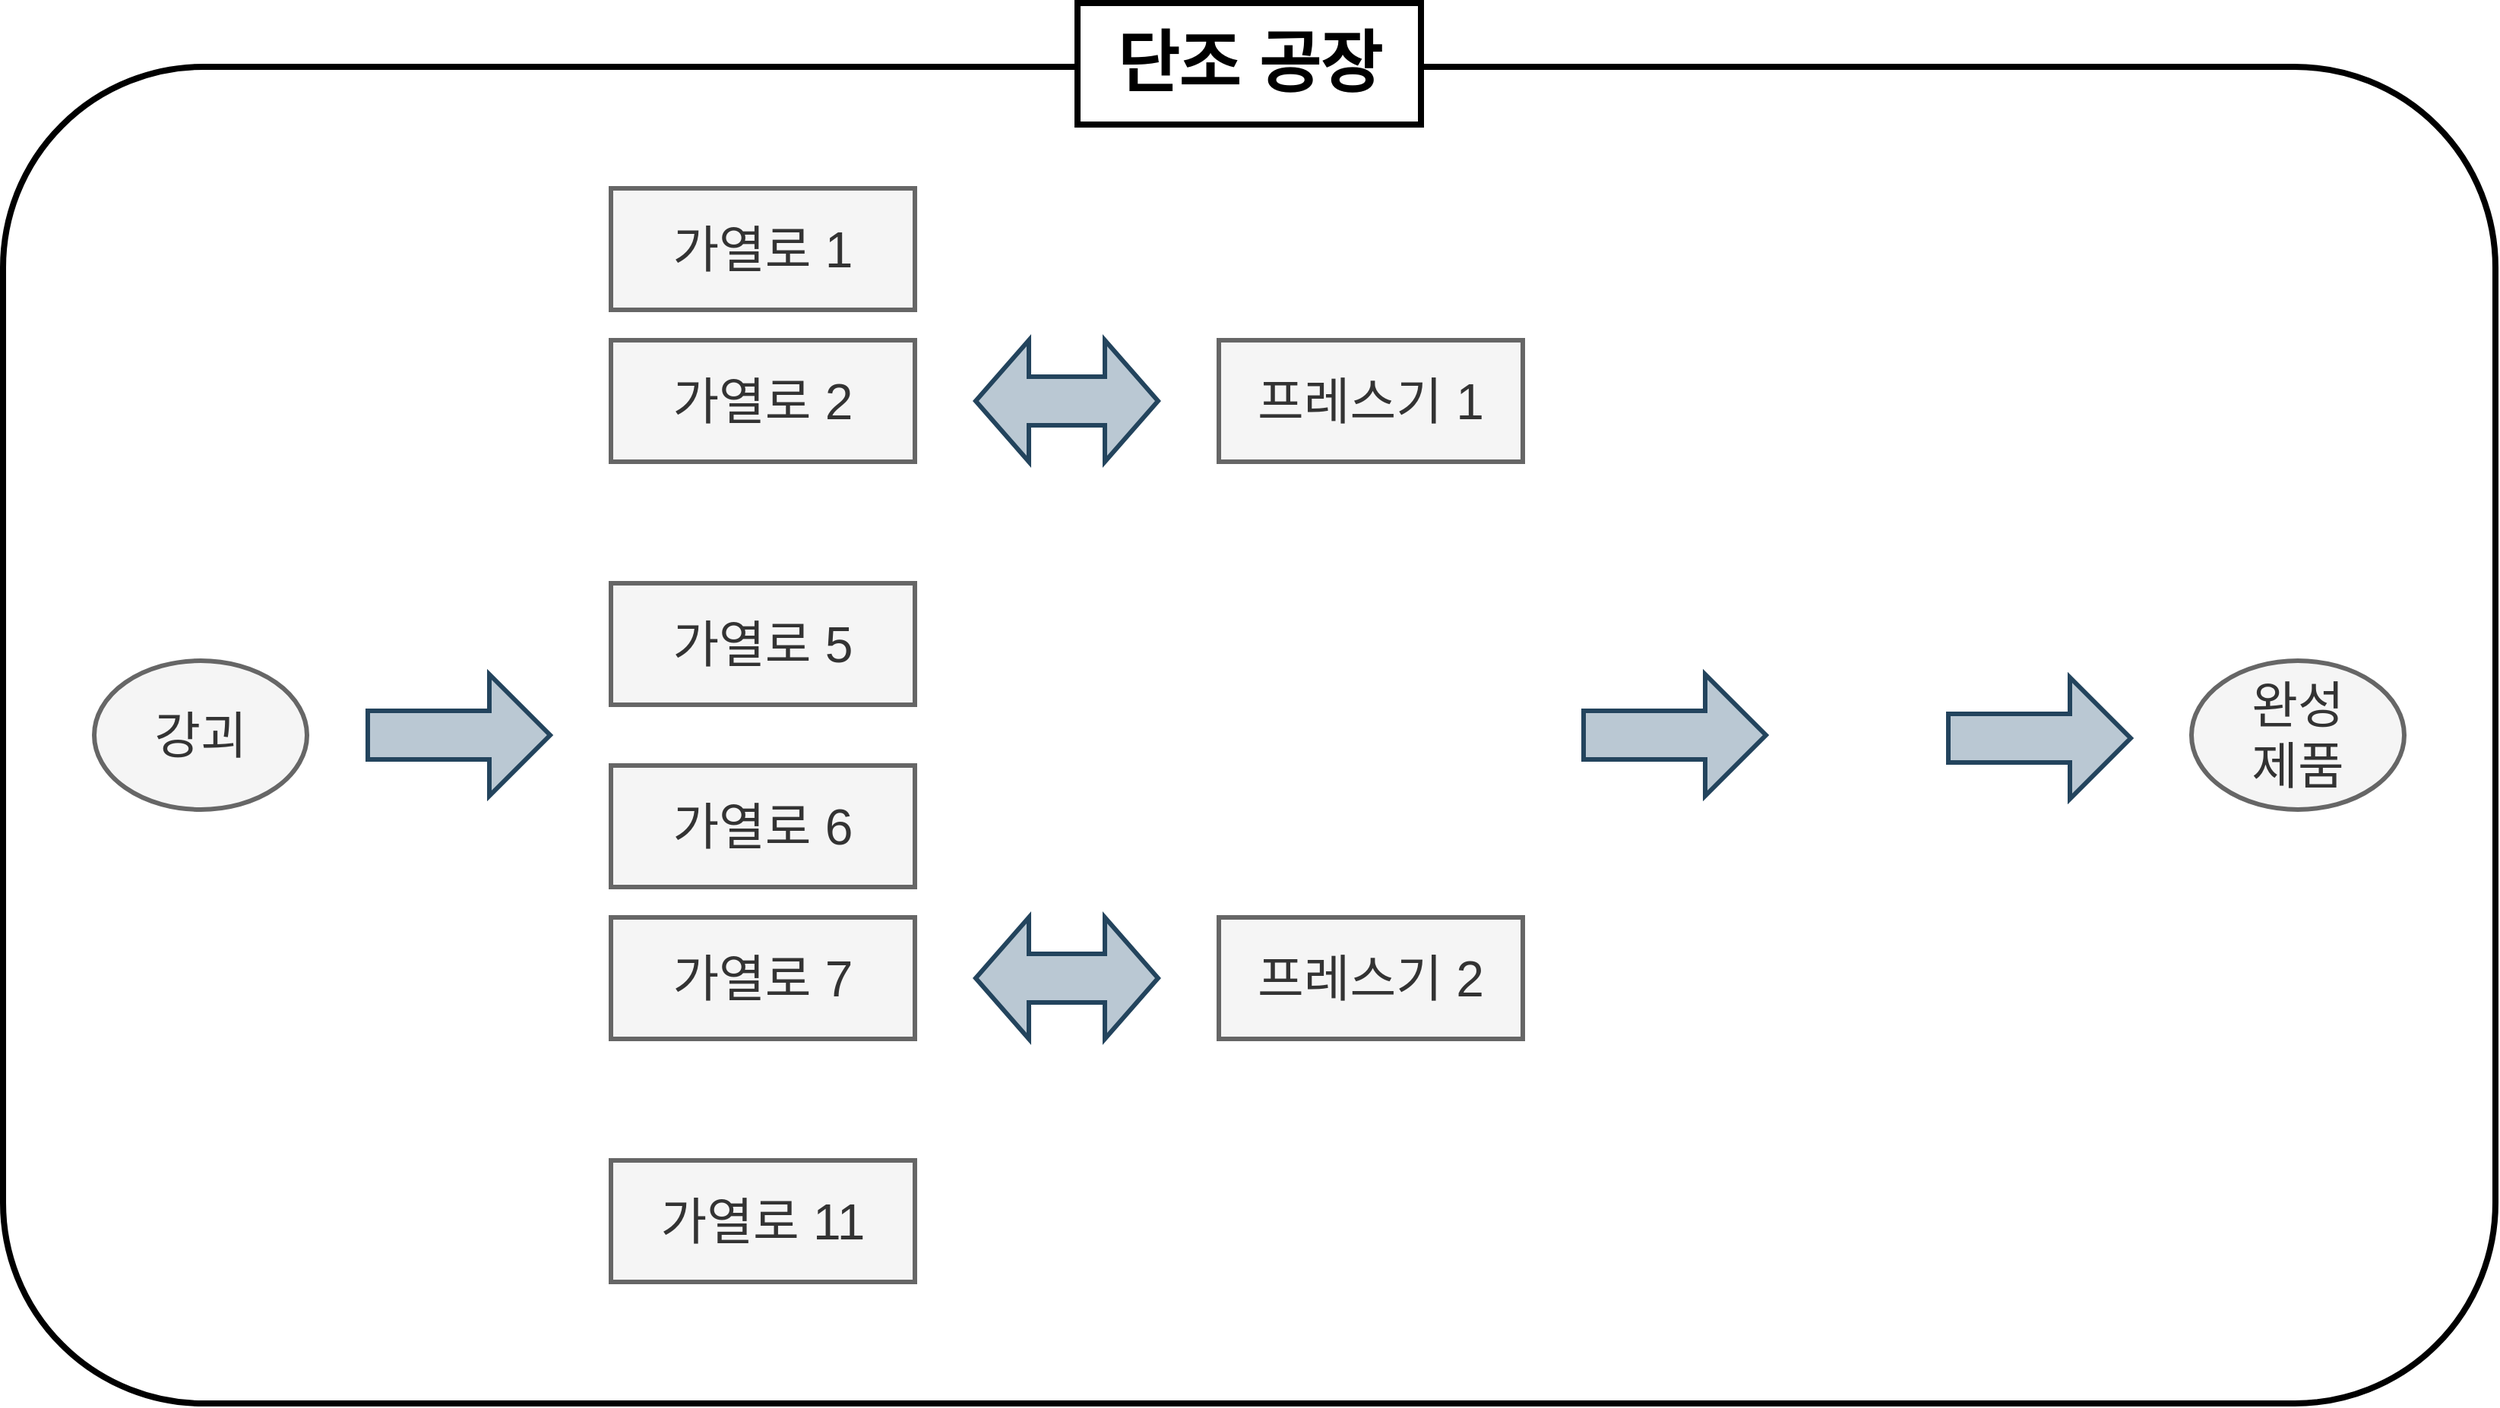 <mxfile version="15.5.0" type="github">
  <diagram id="IgQk5zFN0d73Wt5vbOF0" name="Page-1">
    <mxGraphModel dx="3108" dy="1511" grid="1" gridSize="10" guides="1" tooltips="1" connect="1" arrows="1" fold="1" page="1" pageScale="1" pageWidth="827" pageHeight="1169" math="0" shadow="0">
      <root>
        <mxCell id="0" />
        <mxCell id="1" parent="0" />
        <mxCell id="zL9s2MAgw91FGzoXhTXC-10" value="" style="rounded=1;whiteSpace=wrap;html=1;fontSize=44;strokeWidth=4;fillColor=none;" vertex="1" parent="1">
          <mxGeometry x="-360" y="82" width="1640" height="880" as="geometry" />
        </mxCell>
        <mxCell id="q2XyKqmEsxMkfOhUg6Uy-18" value="" style="group" parent="1" vertex="1" connectable="0">
          <mxGeometry x="40" y="542" width="600" height="340" as="geometry" />
        </mxCell>
        <mxCell id="q2XyKqmEsxMkfOhUg6Uy-19" value="가열로 6" style="rounded=0;whiteSpace=wrap;html=1;fontSize=33;fillColor=#f5f5f5;strokeColor=#666666;fontColor=#333333;strokeWidth=3;" parent="q2XyKqmEsxMkfOhUg6Uy-18" vertex="1">
          <mxGeometry width="200" height="80" as="geometry" />
        </mxCell>
        <mxCell id="q2XyKqmEsxMkfOhUg6Uy-20" value="가열로 7" style="rounded=0;whiteSpace=wrap;html=1;fontSize=33;fillColor=#f5f5f5;strokeColor=#666666;fontColor=#333333;strokeWidth=3;" parent="q2XyKqmEsxMkfOhUg6Uy-18" vertex="1">
          <mxGeometry y="100" width="200" height="80" as="geometry" />
        </mxCell>
        <mxCell id="q2XyKqmEsxMkfOhUg6Uy-21" value="가열로 11" style="rounded=0;whiteSpace=wrap;html=1;fontSize=33;fillColor=#f5f5f5;strokeColor=#666666;fontColor=#333333;strokeWidth=3;" parent="q2XyKqmEsxMkfOhUg6Uy-18" vertex="1">
          <mxGeometry y="260" width="200" height="80" as="geometry" />
        </mxCell>
        <mxCell id="q2XyKqmEsxMkfOhUg6Uy-22" value="프레스기 2" style="rounded=0;whiteSpace=wrap;html=1;fontSize=33;fillColor=#f5f5f5;strokeColor=#666666;fontColor=#333333;strokeWidth=3;" parent="q2XyKqmEsxMkfOhUg6Uy-18" vertex="1">
          <mxGeometry x="400" y="100" width="200" height="80" as="geometry" />
        </mxCell>
        <mxCell id="q2XyKqmEsxMkfOhUg6Uy-23" value="" style="shape=image;html=1;verticalAlign=top;verticalLabelPosition=bottom;labelBackgroundColor=#ffffff;imageAspect=0;aspect=fixed;image=https://cdn2.iconfinder.com/data/icons/font-awesome/1792/ellipsis-v-128.png;fontSize=22;" parent="q2XyKqmEsxMkfOhUg6Uy-18" vertex="1">
          <mxGeometry x="80" y="200" width="40" height="40" as="geometry" />
        </mxCell>
        <mxCell id="q2XyKqmEsxMkfOhUg6Uy-24" value="" style="html=1;shadow=0;dashed=0;align=center;verticalAlign=middle;shape=mxgraph.arrows2.twoWayArrow;dy=0.6;dx=35;fontSize=22;fillColor=#bac8d3;strokeColor=#23445d;strokeWidth=3;" parent="q2XyKqmEsxMkfOhUg6Uy-18" vertex="1">
          <mxGeometry x="240" y="100" width="120" height="80" as="geometry" />
        </mxCell>
        <mxCell id="zL9s2MAgw91FGzoXhTXC-1" value="" style="html=1;shadow=0;dashed=0;align=center;verticalAlign=middle;shape=mxgraph.arrows2.arrow;dy=0.6;dx=40;notch=0;rounded=0;fontSize=22;strokeWidth=3;fillColor=#bac8d3;strokeColor=#23445d;" vertex="1" parent="1">
          <mxGeometry x="680" y="482" width="120" height="80" as="geometry" />
        </mxCell>
        <mxCell id="zL9s2MAgw91FGzoXhTXC-4" value="완성&lt;br style=&quot;font-size: 33px;&quot;&gt;제품" style="ellipse;whiteSpace=wrap;html=1;rounded=0;fontSize=33;strokeWidth=3;fillColor=#f5f5f5;strokeColor=#666666;fontColor=#333333;" vertex="1" parent="1">
          <mxGeometry x="1080" y="473" width="140" height="98" as="geometry" />
        </mxCell>
        <mxCell id="zL9s2MAgw91FGzoXhTXC-5" value="" style="html=1;shadow=0;dashed=0;align=center;verticalAlign=middle;shape=mxgraph.arrows2.arrow;dy=0.6;dx=40;notch=0;rounded=0;fontSize=22;strokeWidth=3;fillColor=#bac8d3;strokeColor=#23445d;" vertex="1" parent="1">
          <mxGeometry x="920" y="484" width="120" height="80" as="geometry" />
        </mxCell>
        <mxCell id="zL9s2MAgw91FGzoXhTXC-6" value="" style="shape=image;html=1;verticalAlign=top;verticalLabelPosition=bottom;labelBackgroundColor=#ffffff;imageAspect=0;aspect=fixed;image=https://cdn2.iconfinder.com/data/icons/font-awesome/1792/ellipsis-h-128.png;rounded=0;fontSize=22;strokeWidth=3;" vertex="1" parent="1">
          <mxGeometry x="835" y="497" width="54" height="54" as="geometry" />
        </mxCell>
        <mxCell id="zL9s2MAgw91FGzoXhTXC-8" value="" style="html=1;shadow=0;dashed=0;align=center;verticalAlign=middle;shape=mxgraph.arrows2.arrow;dy=0.6;dx=40;notch=0;rounded=0;fontSize=22;strokeWidth=3;fillColor=#bac8d3;strokeColor=#23445d;" vertex="1" parent="1">
          <mxGeometry x="-120" y="482" width="120" height="80" as="geometry" />
        </mxCell>
        <mxCell id="zL9s2MAgw91FGzoXhTXC-12" value="&lt;b&gt;&lt;font style=&quot;font-size: 44px&quot;&gt;단조 공장&lt;/font&gt;&lt;/b&gt;" style="rounded=0;whiteSpace=wrap;html=1;fontSize=22;strokeWidth=4;fillColor=#FFFFFF;" vertex="1" parent="1">
          <mxGeometry x="347" y="40" width="226" height="80" as="geometry" />
        </mxCell>
        <mxCell id="q2XyKqmEsxMkfOhUg6Uy-1" value="가열로 1" style="rounded=0;whiteSpace=wrap;html=1;fontSize=33;fillColor=#f5f5f5;strokeColor=#666666;fontColor=#333333;strokeWidth=3;" parent="1" vertex="1">
          <mxGeometry x="40" y="162" width="200" height="80" as="geometry" />
        </mxCell>
        <mxCell id="q2XyKqmEsxMkfOhUg6Uy-2" value="가열로 2" style="rounded=0;whiteSpace=wrap;html=1;fontSize=33;fillColor=#f5f5f5;strokeColor=#666666;fontColor=#333333;strokeWidth=3;" parent="1" vertex="1">
          <mxGeometry x="40" y="262" width="200" height="80" as="geometry" />
        </mxCell>
        <mxCell id="q2XyKqmEsxMkfOhUg6Uy-5" value="가열로 5" style="rounded=0;whiteSpace=wrap;html=1;fontSize=33;fillColor=#f5f5f5;strokeColor=#666666;fontColor=#333333;strokeWidth=3;" parent="1" vertex="1">
          <mxGeometry x="40" y="422" width="200" height="80" as="geometry" />
        </mxCell>
        <mxCell id="q2XyKqmEsxMkfOhUg6Uy-6" value="프레스기 1" style="rounded=0;whiteSpace=wrap;html=1;fontSize=33;fillColor=#f5f5f5;strokeColor=#666666;fontColor=#333333;strokeWidth=3;" parent="1" vertex="1">
          <mxGeometry x="440" y="262" width="200" height="80" as="geometry" />
        </mxCell>
        <mxCell id="q2XyKqmEsxMkfOhUg6Uy-10" value="" style="shape=image;html=1;verticalAlign=top;verticalLabelPosition=bottom;labelBackgroundColor=#ffffff;imageAspect=0;aspect=fixed;image=https://cdn2.iconfinder.com/data/icons/font-awesome/1792/ellipsis-v-128.png;fontSize=22;" parent="1" vertex="1">
          <mxGeometry x="120" y="362" width="40" height="40" as="geometry" />
        </mxCell>
        <mxCell id="q2XyKqmEsxMkfOhUg6Uy-15" value="" style="html=1;shadow=0;dashed=0;align=center;verticalAlign=middle;shape=mxgraph.arrows2.twoWayArrow;dy=0.6;dx=35;fontSize=22;fillColor=#bac8d3;strokeColor=#23445d;strokeWidth=3;" parent="1" vertex="1">
          <mxGeometry x="280" y="262" width="120" height="80" as="geometry" />
        </mxCell>
        <mxCell id="zL9s2MAgw91FGzoXhTXC-13" value="강괴" style="ellipse;whiteSpace=wrap;html=1;rounded=0;fontSize=33;strokeWidth=3;fillColor=#f5f5f5;strokeColor=#666666;fontColor=#333333;" vertex="1" parent="1">
          <mxGeometry x="-300" y="473" width="140" height="98" as="geometry" />
        </mxCell>
      </root>
    </mxGraphModel>
  </diagram>
</mxfile>
